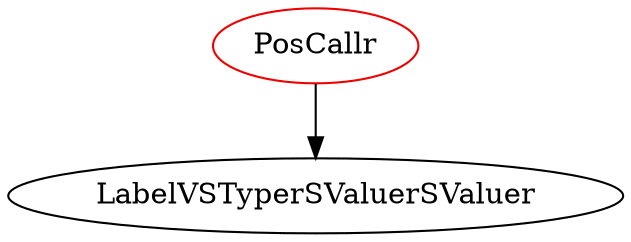 digraph poscallr{
PosCallr -> LabelVSTyperSValuerSValuer;
PosCallr	[shape=oval, color=red2, label="PosCallr"];
}

